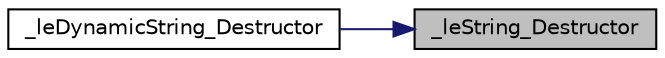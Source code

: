 digraph "_leString_Destructor"
{
 // LATEX_PDF_SIZE
  edge [fontname="Helvetica",fontsize="10",labelfontname="Helvetica",labelfontsize="10"];
  node [fontname="Helvetica",fontsize="10",shape=record];
  rankdir="RL";
  Node1 [label="_leString_Destructor",height=0.2,width=0.4,color="black", fillcolor="grey75", style="filled", fontcolor="black",tooltip=" "];
  Node1 -> Node2 [dir="back",color="midnightblue",fontsize="10",style="solid",fontname="Helvetica"];
  Node2 [label="_leDynamicString_Destructor",height=0.2,width=0.4,color="black", fillcolor="white", style="filled",URL="$legato__dynamicstring_8c.html#a3202864526f32ec8d34427c9bd2dd310",tooltip=" "];
}
